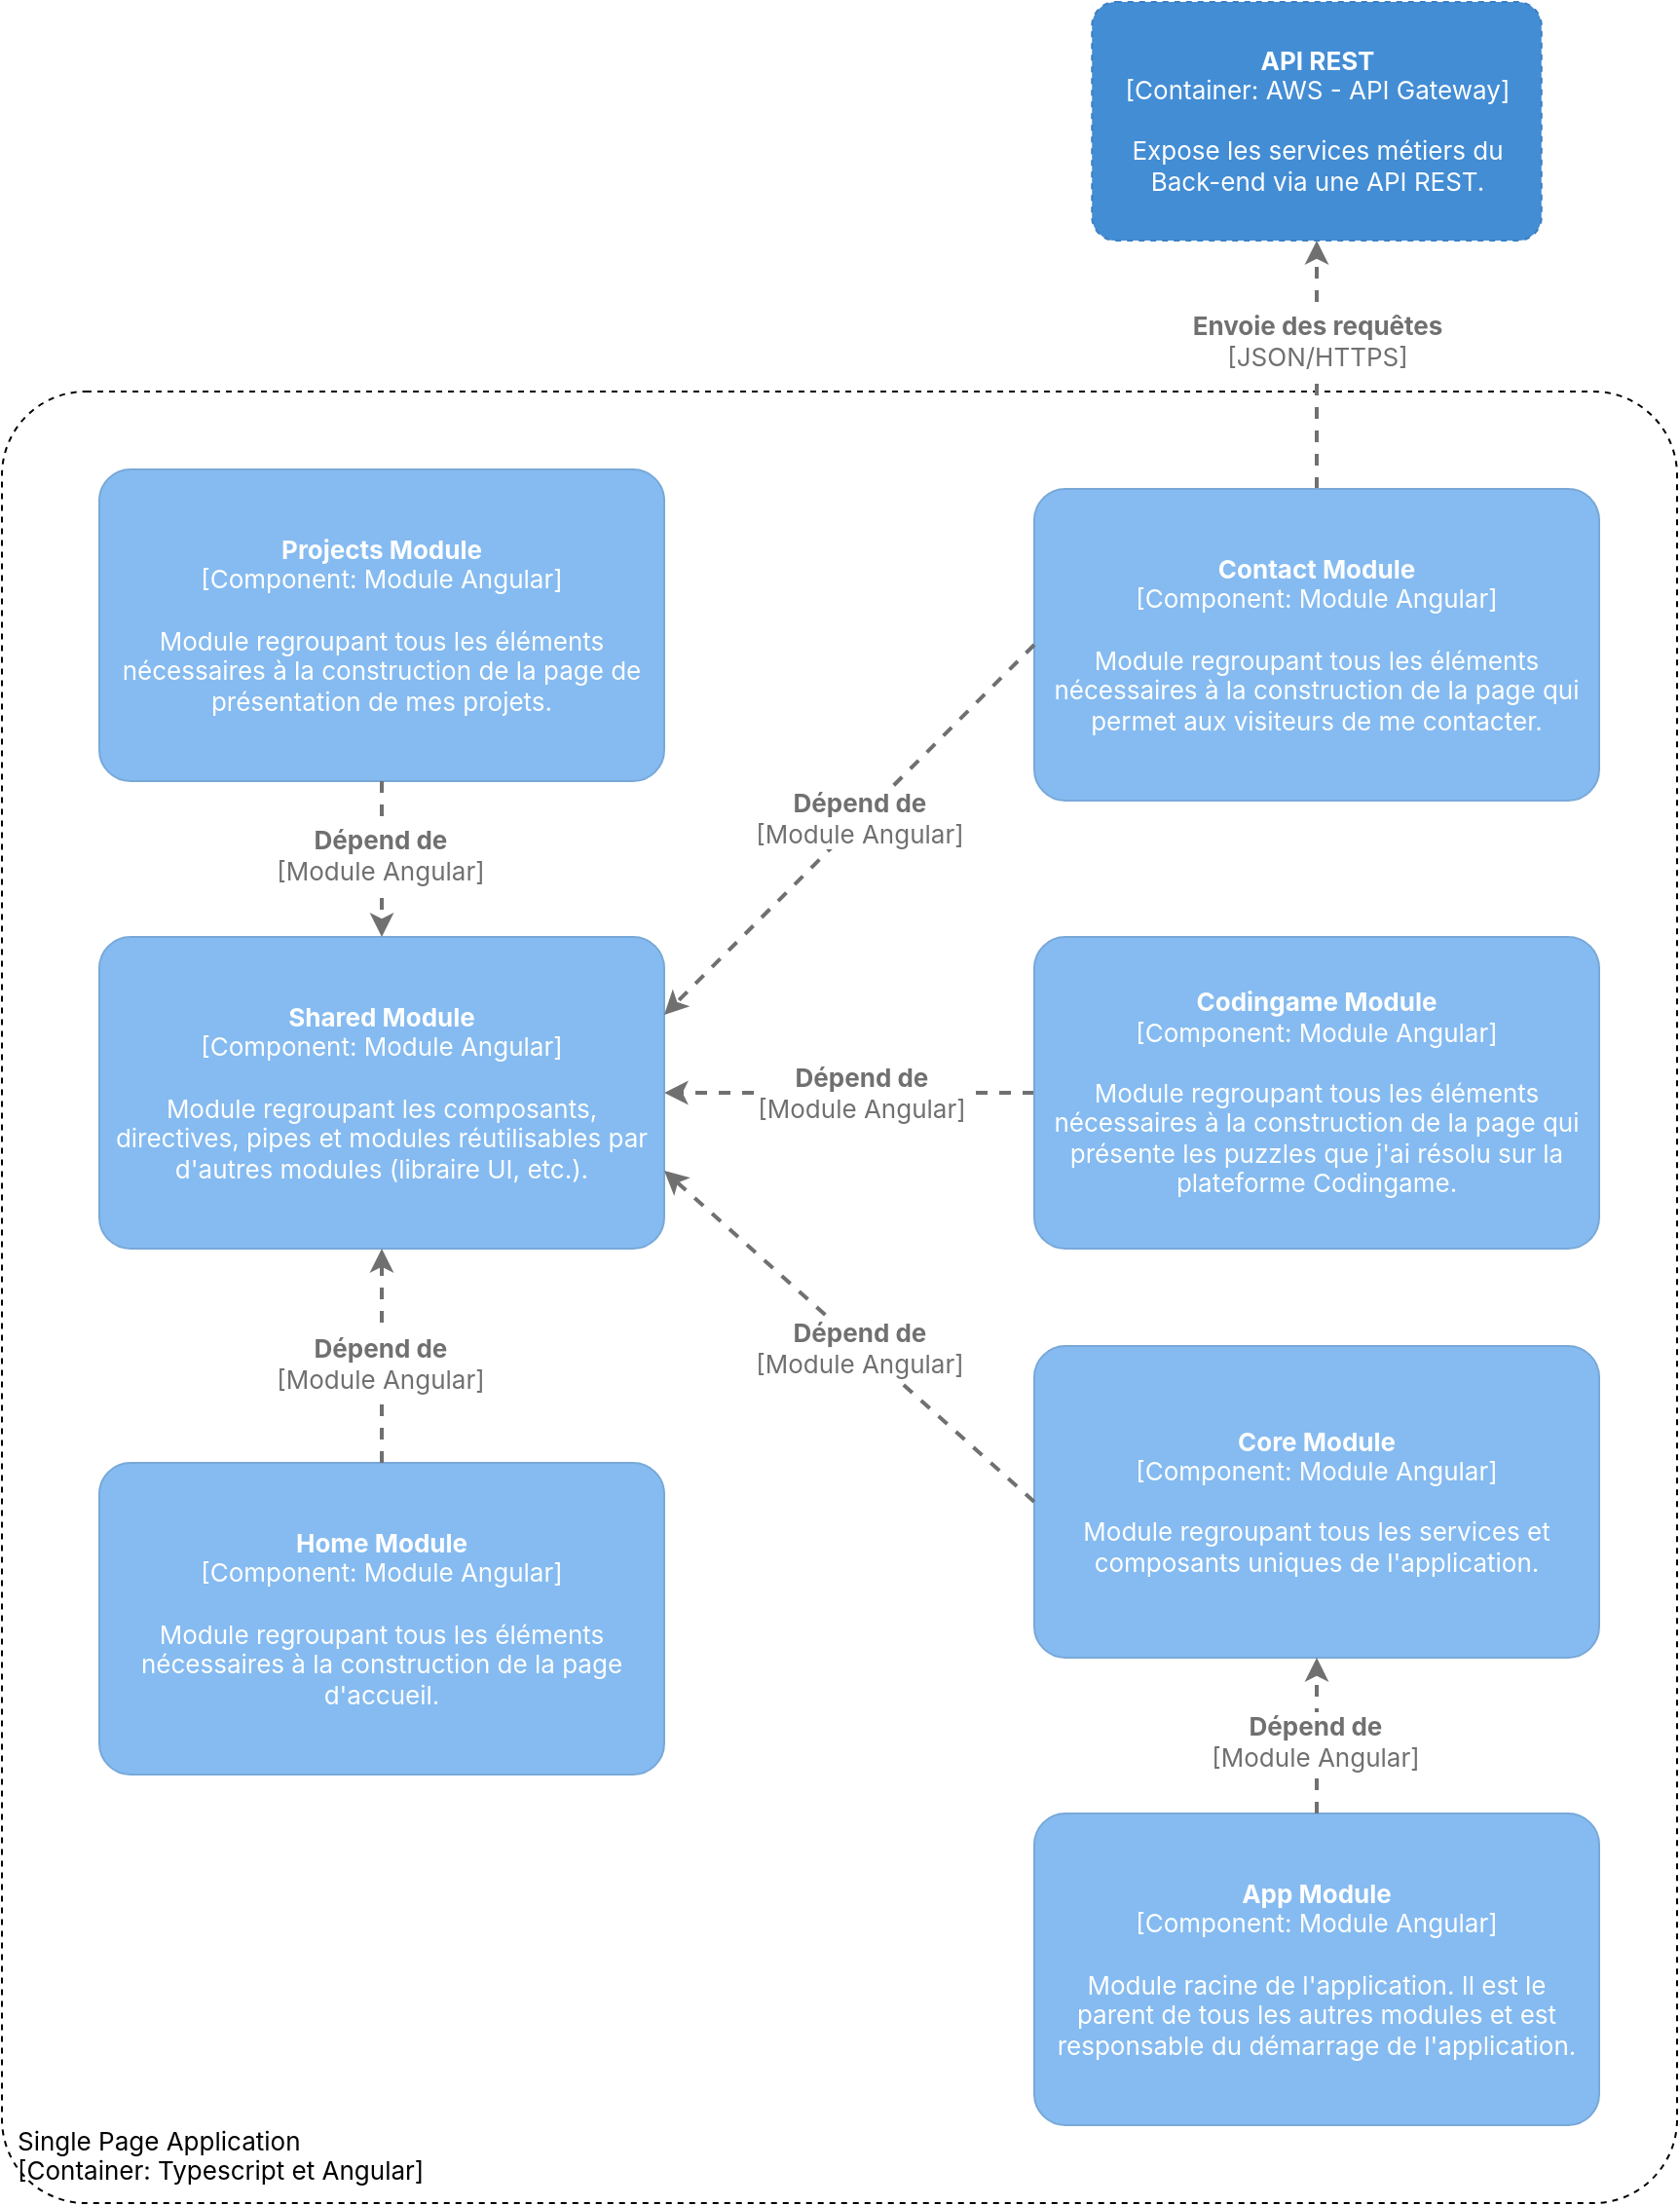 <mxfile version="15.8.6" type="device"><diagram id="6dMXnqAXajT3VjsIacQ7" name="Page-1"><mxGraphModel dx="1865" dy="564" grid="1" gridSize="10" guides="1" tooltips="1" connect="1" arrows="1" fold="1" page="1" pageScale="1" pageWidth="827" pageHeight="1169" math="0" shadow="0"><root><mxCell id="0"/><mxCell id="1" parent="0"/><object placeholders="1" c4Name="Single Page Application" c4Type="ExecutionEnvironment" c4Application="Container: Typescript et Angular" label="&lt;div style=&quot;text-align: left; font-size: 13px;&quot;&gt;%c4Name%&lt;/div&gt;&lt;div style=&quot;text-align: left; font-size: 13px;&quot;&gt;[%c4Application%]&lt;/div&gt;" id="H-w9HlsOR-TbRnpfov-N-4"><mxCell style="rounded=1;whiteSpace=wrap;html=1;labelBackgroundColor=none;fillColor=#ffffff;fontColor=#000000;align=left;arcSize=5;strokeColor=#000000;verticalAlign=bottom;metaEdit=1;metaData={&quot;c4Type&quot;:{&quot;editable&quot;:false}};points=[[0.25,0,0],[0.5,0,0],[0.75,0,0],[1,0.25,0],[1,0.5,0],[1,0.75,0],[0.75,1,0],[0.5,1,0],[0.25,1,0],[0,0.75,0],[0,0.5,0],[0,0.25,0]];dashed=1;spacing=8;fontFamily=Inter;fontSource=https%3A%2F%2Ffonts.googleapis.com%2Fcss%3Ffamily%3DInter;fontSize=13;" parent="1" vertex="1"><mxGeometry x="-50" y="670" width="860" height="930" as="geometry"/></mxCell></object><object placeholders="1" c4Type="Relationship" c4Technology="JSON/HTTPS" c4Description="Envoie des requêtes" label="&lt;div style=&quot;text-align: left; font-size: 13px;&quot;&gt;&lt;div style=&quot;text-align: center; font-size: 13px;&quot;&gt;&lt;b style=&quot;font-size: 13px;&quot;&gt;%c4Description%&lt;/b&gt;&lt;/div&gt;&lt;div style=&quot;text-align: center; font-size: 13px;&quot;&gt;[%c4Technology%]&lt;/div&gt;&lt;/div&gt;" id="H-w9HlsOR-TbRnpfov-N-13"><mxCell style="edgeStyle=none;rounded=0;html=1;jettySize=auto;orthogonalLoop=1;strokeColor=#707070;strokeWidth=2;fontColor=#707070;jumpStyle=none;dashed=1;metaEdit=1;metaData={&quot;c4Type&quot;:{&quot;editable&quot;:false}};spacing=8;fontFamily=Inter;fontSource=https%3A%2F%2Ffonts.googleapis.com%2Fcss%3Ffamily%3DInter;fontSize=13;entryX=0.5;entryY=1;entryDx=0;entryDy=0;entryPerimeter=0;exitX=0.5;exitY=0;exitDx=0;exitDy=0;exitPerimeter=0;" parent="1" source="26" target="xZAXJwj_ffdDsO4ifCvm-40" edge="1"><mxGeometry x="0.2" width="160" relative="1" as="geometry"><mxPoint x="420" y="630" as="sourcePoint"/><mxPoint x="615" y="710" as="targetPoint"/><mxPoint as="offset"/></mxGeometry></mxCell></object><object c4Name="Core Module" c4Type="Component" c4Technology="Module Angular" c4Description="Module regroupant tous les services et composants uniques de l'application." label="&lt;b style=&quot;font-size: 13px;&quot;&gt;%c4Name%&lt;/b&gt;&lt;div style=&quot;font-size: 13px;&quot;&gt;[%c4Type%: %c4Technology%]&lt;/div&gt;&lt;br style=&quot;font-size: 13px;&quot;&gt;&lt;div style=&quot;font-size: 13px;&quot;&gt;%c4Description%&lt;/div&gt;" placeholders="1" id="8"><mxCell style="rounded=1;whiteSpace=wrap;html=1;labelBackgroundColor=none;fillColor=#85BBF0;fontColor=#ffffff;align=center;arcSize=10;strokeColor=#78A8D8;metaEdit=1;metaData={&quot;c4Type&quot;:{&quot;editable&quot;:false}};points=[[0.25,0,0],[0.5,0,0],[0.75,0,0],[1,0.25,0],[1,0.5,0],[1,0.75,0],[0.75,1,0],[0.5,1,0],[0.25,1,0],[0,0.75,0],[0,0.5,0],[0,0.25,0]];spacing=8;fontFamily=Inter;fontSource=https%3A%2F%2Ffonts.googleapis.com%2Fcss%3Ffamily%3DInter;fontSize=13;" parent="1" vertex="1"><mxGeometry x="480" y="1160" width="290" height="160" as="geometry"/></mxCell></object><object placeholders="1" c4Type="Relationship" c4Technology="Module Angular" c4Description="Dépend de" label="&lt;div style=&quot;text-align: left; font-size: 13px;&quot;&gt;&lt;div style=&quot;text-align: center; font-size: 13px;&quot;&gt;&lt;b style=&quot;font-size: 13px;&quot;&gt;%c4Description%&lt;/b&gt;&lt;/div&gt;&lt;div style=&quot;text-align: center; font-size: 13px;&quot;&gt;[%c4Technology%]&lt;/div&gt;&lt;/div&gt;" id="20"><mxCell style="edgeStyle=none;rounded=0;html=1;jettySize=auto;orthogonalLoop=1;strokeColor=#707070;strokeWidth=2;fontColor=#707070;jumpStyle=none;dashed=1;metaEdit=1;metaData={&quot;c4Type&quot;:{&quot;editable&quot;:false}};entryX=1;entryY=0.5;entryDx=0;entryDy=0;entryPerimeter=0;spacing=8;fontFamily=Inter;fontSource=https%3A%2F%2Ffonts.googleapis.com%2Fcss%3Ffamily%3DInter;fontSize=13;exitX=0;exitY=0.5;exitDx=0;exitDy=0;exitPerimeter=0;" parent="1" source="28" target="30" edge="1"><mxGeometry x="-0.067" width="160" relative="1" as="geometry"><mxPoint x="275" y="1190" as="sourcePoint"/><mxPoint x="274.99" y="1110" as="targetPoint"/><mxPoint x="-1" as="offset"/></mxGeometry></mxCell></object><object c4Name="Contact Module" c4Type="Component" c4Technology="Module Angular" c4Description="Module regroupant tous les éléments nécessaires à la construction de la page qui permet aux visiteurs de me contacter." label="&lt;b style=&quot;font-size: 13px;&quot;&gt;%c4Name%&lt;/b&gt;&lt;div style=&quot;font-size: 13px;&quot;&gt;[%c4Type%: %c4Technology%]&lt;/div&gt;&lt;br style=&quot;font-size: 13px;&quot;&gt;&lt;div style=&quot;font-size: 13px;&quot;&gt;%c4Description%&lt;/div&gt;" placeholders="1" id="26"><mxCell style="rounded=1;whiteSpace=wrap;html=1;labelBackgroundColor=none;fillColor=#85BBF0;fontColor=#ffffff;align=center;arcSize=10;strokeColor=#78A8D8;metaEdit=1;metaData={&quot;c4Type&quot;:{&quot;editable&quot;:false}};points=[[0.25,0,0],[0.5,0,0],[0.75,0,0],[1,0.25,0],[1,0.5,0],[1,0.75,0],[0.75,1,0],[0.5,1,0],[0.25,1,0],[0,0.75,0],[0,0.5,0],[0,0.25,0]];spacing=8;fontFamily=Inter;fontSource=https%3A%2F%2Ffonts.googleapis.com%2Fcss%3Ffamily%3DInter;fontSize=13;" parent="1" vertex="1"><mxGeometry x="480" y="720" width="290" height="160" as="geometry"/></mxCell></object><object c4Name="Home Module" c4Type="Component" c4Technology="Module Angular" c4Description="Module regroupant tous les éléments nécessaires à la construction de la page d'accueil." label="&lt;b style=&quot;font-size: 13px;&quot;&gt;%c4Name%&lt;/b&gt;&lt;div style=&quot;font-size: 13px;&quot;&gt;[%c4Type%: %c4Technology%]&lt;/div&gt;&lt;br style=&quot;font-size: 13px;&quot;&gt;&lt;div style=&quot;font-size: 13px;&quot;&gt;%c4Description%&lt;/div&gt;" placeholders="1" id="27"><mxCell style="rounded=1;whiteSpace=wrap;html=1;labelBackgroundColor=none;fillColor=#85BBF0;fontColor=#ffffff;align=center;arcSize=10;strokeColor=#78A8D8;metaEdit=1;metaData={&quot;c4Type&quot;:{&quot;editable&quot;:false}};points=[[0.25,0,0],[0.5,0,0],[0.75,0,0],[1,0.25,0],[1,0.5,0],[1,0.75,0],[0.75,1,0],[0.5,1,0],[0.25,1,0],[0,0.75,0],[0,0.5,0],[0,0.25,0]];spacing=8;fontFamily=Inter;fontSource=https%3A%2F%2Ffonts.googleapis.com%2Fcss%3Ffamily%3DInter;fontSize=13;" parent="1" vertex="1"><mxGeometry y="1220" width="290" height="160" as="geometry"/></mxCell></object><object c4Name="Codingame Module" c4Type="Component" c4Technology="Module Angular" c4Description="Module regroupant tous les éléments nécessaires à la construction de la page qui présente les puzzles que j'ai résolu sur la plateforme Codingame." label="&lt;b style=&quot;font-size: 13px;&quot;&gt;%c4Name%&lt;/b&gt;&lt;div style=&quot;font-size: 13px;&quot;&gt;[%c4Type%: %c4Technology%]&lt;/div&gt;&lt;br style=&quot;font-size: 13px;&quot;&gt;&lt;div style=&quot;font-size: 13px;&quot;&gt;%c4Description%&lt;/div&gt;" placeholders="1" id="28"><mxCell style="rounded=1;whiteSpace=wrap;html=1;labelBackgroundColor=none;fillColor=#85BBF0;fontColor=#ffffff;align=center;arcSize=10;strokeColor=#78A8D8;metaEdit=1;metaData={&quot;c4Type&quot;:{&quot;editable&quot;:false}};points=[[0.25,0,0],[0.5,0,0],[0.75,0,0],[1,0.25,0],[1,0.5,0],[1,0.75,0],[0.75,1,0],[0.5,1,0],[0.25,1,0],[0,0.75,0],[0,0.5,0],[0,0.25,0]];spacing=8;fontFamily=Inter;fontSource=https%3A%2F%2Ffonts.googleapis.com%2Fcss%3Ffamily%3DInter;fontSize=13;" parent="1" vertex="1"><mxGeometry x="480" y="950" width="290" height="160" as="geometry"/></mxCell></object><object c4Name="Projects Module" c4Type="Component" c4Technology="Module Angular" c4Description="Module regroupant tous les éléments nécessaires à la construction de la page de présentation de mes projets." label="&lt;b style=&quot;font-size: 13px;&quot;&gt;%c4Name%&lt;/b&gt;&lt;div style=&quot;font-size: 13px;&quot;&gt;[%c4Type%: %c4Technology%]&lt;/div&gt;&lt;br style=&quot;font-size: 13px;&quot;&gt;&lt;div style=&quot;font-size: 13px;&quot;&gt;%c4Description%&lt;/div&gt;" placeholders="1" id="29"><mxCell style="rounded=1;whiteSpace=wrap;html=1;labelBackgroundColor=none;fillColor=#85BBF0;fontColor=#ffffff;align=center;arcSize=10;strokeColor=#78A8D8;metaEdit=1;metaData={&quot;c4Type&quot;:{&quot;editable&quot;:false}};points=[[0.25,0,0],[0.5,0,0],[0.75,0,0],[1,0.25,0],[1,0.5,0],[1,0.75,0],[0.75,1,0],[0.5,1,0],[0.25,1,0],[0,0.75,0],[0,0.5,0],[0,0.25,0]];spacing=8;fontFamily=Inter;fontSource=https%3A%2F%2Ffonts.googleapis.com%2Fcss%3Ffamily%3DInter;fontSize=13;" parent="1" vertex="1"><mxGeometry y="710" width="290" height="160" as="geometry"/></mxCell></object><object c4Name="Shared Module" c4Type="Component" c4Technology="Module Angular" c4Description="Module regroupant les composants, directives, pipes et modules réutilisables par d'autres modules (libraire UI, etc.)." label="&lt;b style=&quot;font-size: 13px;&quot;&gt;%c4Name%&lt;/b&gt;&lt;div style=&quot;font-size: 13px;&quot;&gt;[%c4Type%: %c4Technology%]&lt;/div&gt;&lt;br style=&quot;font-size: 13px;&quot;&gt;&lt;div style=&quot;font-size: 13px;&quot;&gt;%c4Description%&lt;/div&gt;" placeholders="1" id="30"><mxCell style="rounded=1;whiteSpace=wrap;html=1;labelBackgroundColor=none;fillColor=#85BBF0;fontColor=#ffffff;align=center;arcSize=10;strokeColor=#78A8D8;metaEdit=1;metaData={&quot;c4Type&quot;:{&quot;editable&quot;:false}};points=[[0.25,0,0],[0.5,0,0],[0.75,0,0],[1,0.25,0],[1,0.5,0],[1,0.75,0],[0.75,1,0],[0.5,1,0],[0.25,1,0],[0,0.75,0],[0,0.5,0],[0,0.25,0]];spacing=8;fontFamily=Inter;fontSource=https%3A%2F%2Ffonts.googleapis.com%2Fcss%3Ffamily%3DInter;fontSize=13;" parent="1" vertex="1"><mxGeometry y="950" width="290" height="160" as="geometry"/></mxCell></object><object c4Name="App Module" c4Type="Component" c4Technology="Module Angular" c4Description="Module racine de l'application. Il est le parent de tous les autres modules et est responsable du démarrage de l'application." label="&lt;b style=&quot;font-size: 13px;&quot;&gt;%c4Name%&lt;/b&gt;&lt;div style=&quot;font-size: 13px;&quot;&gt;[%c4Type%: %c4Technology%]&lt;/div&gt;&lt;br style=&quot;font-size: 13px;&quot;&gt;&lt;div style=&quot;font-size: 13px;&quot;&gt;%c4Description%&lt;/div&gt;" placeholders="1" id="34"><mxCell style="rounded=1;whiteSpace=wrap;html=1;labelBackgroundColor=none;fillColor=#85BBF0;fontColor=#ffffff;align=center;arcSize=10;strokeColor=#78A8D8;metaEdit=1;metaData={&quot;c4Type&quot;:{&quot;editable&quot;:false}};points=[[0.25,0,0],[0.5,0,0],[0.75,0,0],[1,0.25,0],[1,0.5,0],[1,0.75,0],[0.75,1,0],[0.5,1,0],[0.25,1,0],[0,0.75,0],[0,0.5,0],[0,0.25,0]];spacing=8;fontFamily=Inter;fontSource=https%3A%2F%2Ffonts.googleapis.com%2Fcss%3Ffamily%3DInter;fontSize=13;" parent="1" vertex="1"><mxGeometry x="480" y="1400" width="290" height="160" as="geometry"/></mxCell></object><object placeholders="1" c4Type="Relationship" c4Technology="Module Angular" c4Description="Dépend de" label="&lt;div style=&quot;text-align: left; font-size: 13px;&quot;&gt;&lt;div style=&quot;text-align: center; font-size: 13px;&quot;&gt;&lt;b style=&quot;font-size: 13px;&quot;&gt;%c4Description%&lt;/b&gt;&lt;/div&gt;&lt;div style=&quot;text-align: center; font-size: 13px;&quot;&gt;[%c4Technology%]&lt;/div&gt;&lt;/div&gt;" id="35"><mxCell style="edgeStyle=none;rounded=0;html=1;jettySize=auto;orthogonalLoop=1;strokeColor=#707070;strokeWidth=2;fontColor=#707070;jumpStyle=none;dashed=1;metaEdit=1;metaData={&quot;c4Type&quot;:{&quot;editable&quot;:false}};entryX=0.5;entryY=1;entryDx=0;entryDy=0;entryPerimeter=0;spacing=8;fontFamily=Inter;fontSource=https%3A%2F%2Ffonts.googleapis.com%2Fcss%3Ffamily%3DInter;fontSize=13;exitX=0.5;exitY=0;exitDx=0;exitDy=0;exitPerimeter=0;" parent="1" source="34" target="8" edge="1"><mxGeometry x="-0.067" width="160" relative="1" as="geometry"><mxPoint x="285" y="1200" as="sourcePoint"/><mxPoint x="284.99" y="1120" as="targetPoint"/><mxPoint x="-1" as="offset"/></mxGeometry></mxCell></object><object placeholders="1" c4Type="Relationship" c4Technology="Module Angular" c4Description="Dépend de" label="&lt;div style=&quot;text-align: left; font-size: 13px;&quot;&gt;&lt;div style=&quot;text-align: center; font-size: 13px;&quot;&gt;&lt;b style=&quot;font-size: 13px;&quot;&gt;%c4Description%&lt;/b&gt;&lt;/div&gt;&lt;div style=&quot;text-align: center; font-size: 13px;&quot;&gt;[%c4Technology%]&lt;/div&gt;&lt;/div&gt;" id="37"><mxCell style="edgeStyle=none;rounded=0;html=1;jettySize=auto;orthogonalLoop=1;strokeColor=#707070;strokeWidth=2;fontColor=#707070;jumpStyle=none;dashed=1;metaEdit=1;metaData={&quot;c4Type&quot;:{&quot;editable&quot;:false}};spacing=8;fontFamily=Inter;fontSource=https%3A%2F%2Ffonts.googleapis.com%2Fcss%3Ffamily%3DInter;fontSize=13;exitX=0;exitY=0.5;exitDx=0;exitDy=0;exitPerimeter=0;" parent="1" source="26" edge="1"><mxGeometry x="-0.067" width="160" relative="1" as="geometry"><mxPoint x="490" y="1040" as="sourcePoint"/><mxPoint x="290" y="990" as="targetPoint"/><mxPoint x="-1" as="offset"/></mxGeometry></mxCell></object><object placeholders="1" c4Type="Relationship" c4Technology="Module Angular" c4Description="Dépend de" label="&lt;div style=&quot;text-align: left; font-size: 13px;&quot;&gt;&lt;div style=&quot;text-align: center; font-size: 13px;&quot;&gt;&lt;b style=&quot;font-size: 13px;&quot;&gt;%c4Description%&lt;/b&gt;&lt;/div&gt;&lt;div style=&quot;text-align: center; font-size: 13px;&quot;&gt;[%c4Technology%]&lt;/div&gt;&lt;/div&gt;" id="38"><mxCell style="edgeStyle=none;rounded=0;html=1;jettySize=auto;orthogonalLoop=1;strokeColor=#707070;strokeWidth=2;fontColor=#707070;jumpStyle=none;dashed=1;metaEdit=1;metaData={&quot;c4Type&quot;:{&quot;editable&quot;:false}};spacing=8;fontFamily=Inter;fontSource=https%3A%2F%2Ffonts.googleapis.com%2Fcss%3Ffamily%3DInter;fontSize=13;exitX=0.5;exitY=1;exitDx=0;exitDy=0;exitPerimeter=0;entryX=0.5;entryY=0;entryDx=0;entryDy=0;entryPerimeter=0;" parent="1" source="29" target="30" edge="1"><mxGeometry x="-0.067" width="160" relative="1" as="geometry"><mxPoint x="490" y="810" as="sourcePoint"/><mxPoint x="300" y="1000" as="targetPoint"/><mxPoint x="-1" as="offset"/></mxGeometry></mxCell></object><object placeholders="1" c4Type="Relationship" c4Technology="Module Angular" c4Description="Dépend de" label="&lt;div style=&quot;text-align: left; font-size: 13px;&quot;&gt;&lt;div style=&quot;text-align: center; font-size: 13px;&quot;&gt;&lt;b style=&quot;font-size: 13px;&quot;&gt;%c4Description%&lt;/b&gt;&lt;/div&gt;&lt;div style=&quot;text-align: center; font-size: 13px;&quot;&gt;[%c4Technology%]&lt;/div&gt;&lt;/div&gt;" id="39"><mxCell style="edgeStyle=none;rounded=0;html=1;jettySize=auto;orthogonalLoop=1;strokeColor=#707070;strokeWidth=2;fontColor=#707070;jumpStyle=none;dashed=1;metaEdit=1;metaData={&quot;c4Type&quot;:{&quot;editable&quot;:false}};spacing=8;fontFamily=Inter;fontSource=https%3A%2F%2Ffonts.googleapis.com%2Fcss%3Ffamily%3DInter;fontSize=13;exitX=0.5;exitY=0;exitDx=0;exitDy=0;exitPerimeter=0;entryX=0.5;entryY=1;entryDx=0;entryDy=0;entryPerimeter=0;" parent="1" source="27" target="30" edge="1"><mxGeometry x="-0.067" width="160" relative="1" as="geometry"><mxPoint x="-150" y="1040" as="sourcePoint"/><mxPoint x="10" y="1040" as="targetPoint"/><mxPoint x="-1" as="offset"/></mxGeometry></mxCell></object><object placeholders="1" c4Type="Relationship" c4Technology="Module Angular" c4Description="Dépend de" label="&lt;div style=&quot;text-align: left; font-size: 13px;&quot;&gt;&lt;div style=&quot;text-align: center; font-size: 13px;&quot;&gt;&lt;b style=&quot;font-size: 13px;&quot;&gt;%c4Description%&lt;/b&gt;&lt;/div&gt;&lt;div style=&quot;text-align: center; font-size: 13px;&quot;&gt;[%c4Technology%]&lt;/div&gt;&lt;/div&gt;" id="40"><mxCell style="edgeStyle=none;rounded=0;html=1;jettySize=auto;orthogonalLoop=1;strokeColor=#707070;strokeWidth=2;fontColor=#707070;jumpStyle=none;dashed=1;metaEdit=1;metaData={&quot;c4Type&quot;:{&quot;editable&quot;:false}};entryX=1;entryY=0.75;entryDx=0;entryDy=0;entryPerimeter=0;spacing=8;fontFamily=Inter;fontSource=https%3A%2F%2Ffonts.googleapis.com%2Fcss%3Ffamily%3DInter;fontSize=13;exitX=0;exitY=0.5;exitDx=0;exitDy=0;exitPerimeter=0;" parent="1" source="8" target="30" edge="1"><mxGeometry x="-0.067" width="160" relative="1" as="geometry"><mxPoint x="490" y="1040" as="sourcePoint"/><mxPoint x="300" y="1040" as="targetPoint"/><mxPoint x="-1" as="offset"/></mxGeometry></mxCell></object><object placeholders="1" c4Name="API REST" c4Type="Container" c4Technology="AWS - API Gateway" c4Description="Expose les services métiers du Back-end via une API REST." label="&lt;b style=&quot;font-size: 13px;&quot;&gt;%c4Name%&lt;/b&gt;&lt;div style=&quot;font-size: 13px;&quot;&gt;[%c4Type%: %c4Technology%]&lt;/div&gt;&lt;br style=&quot;font-size: 13px;&quot;&gt;&lt;div style=&quot;font-size: 13px;&quot;&gt;%c4Description%&lt;/div&gt;" id="xZAXJwj_ffdDsO4ifCvm-40"><mxCell style="rounded=1;whiteSpace=wrap;html=1;labelBackgroundColor=none;fillColor=#438DD5;fontColor=#ffffff;align=center;arcSize=10;strokeColor=#3C7FC0;metaEdit=1;metaData={&quot;c4Type&quot;:{&quot;editable&quot;:false}};points=[[0.25,0,0],[0.5,0,0],[0.75,0,0],[1,0.25,0],[1,0.5,0],[1,0.75,0],[0.75,1,0],[0.5,1,0],[0.25,1,0],[0,0.75,0],[0,0.5,0],[0,0.25,0]];dashed=1;fontFamily=Inter;fontSource=https%3A%2F%2Ffonts.googleapis.com%2Fcss%3Ffamily%3DInter;spacing=8;fontSize=13;" vertex="1" parent="1"><mxGeometry x="509.63" y="470" width="230.75" height="122.5" as="geometry"/></mxCell></object></root></mxGraphModel></diagram></mxfile>